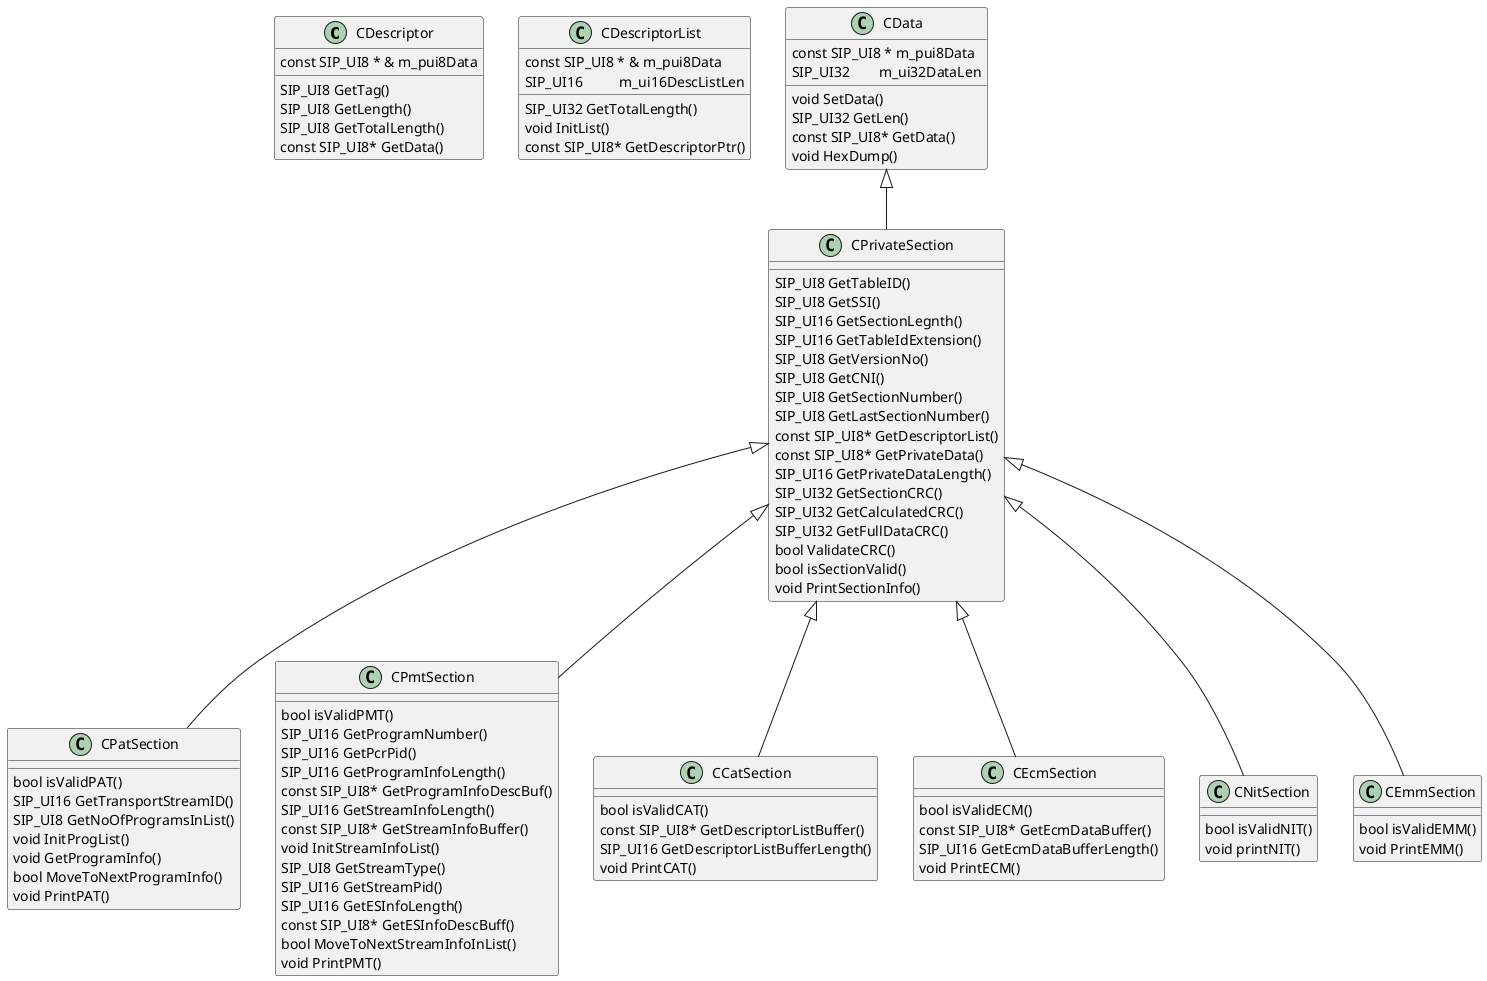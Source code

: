 @startuml

class CDescriptor {
    const SIP_UI8 * & m_pui8Data
    SIP_UI8 GetTag()
    SIP_UI8 GetLength()
    SIP_UI8 GetTotalLength()
    const SIP_UI8* GetData()
}

class CDescriptorList {
    const SIP_UI8 * & m_pui8Data
    SIP_UI16          m_ui16DescListLen
    SIP_UI32 GetTotalLength()
    void InitList()
    const SIP_UI8* GetDescriptorPtr()
}

class CData {
    const SIP_UI8 * m_pui8Data
    SIP_UI32        m_ui32DataLen
    void SetData()
    SIP_UI32 GetLen()
    const SIP_UI8* GetData()
    void HexDump()
}

class CPrivateSection {
    SIP_UI8 GetTableID()
    SIP_UI8 GetSSI()
    SIP_UI16 GetSectionLegnth()
    SIP_UI16 GetTableIdExtension()
    SIP_UI8 GetVersionNo()
    SIP_UI8 GetCNI()
    SIP_UI8 GetSectionNumber()
    SIP_UI8 GetLastSectionNumber()
    const SIP_UI8* GetDescriptorList()
    const SIP_UI8* GetPrivateData()
    SIP_UI16 GetPrivateDataLength()
    SIP_UI32 GetSectionCRC()
    SIP_UI32 GetCalculatedCRC()
    SIP_UI32 GetFullDataCRC()
    bool ValidateCRC()
    bool isSectionValid()
    void PrintSectionInfo()
}

class CPatSection {
    bool isValidPAT()
    SIP_UI16 GetTransportStreamID()
    SIP_UI8 GetNoOfProgramsInList()
    void InitProgList()
    void GetProgramInfo()
    bool MoveToNextProgramInfo()
    void PrintPAT()
}

class CPmtSection {
    bool isValidPMT()
    SIP_UI16 GetProgramNumber()
    SIP_UI16 GetPcrPid()
    SIP_UI16 GetProgramInfoLength()
    const SIP_UI8* GetProgramInfoDescBuf()
    SIP_UI16 GetStreamInfoLength()
    const SIP_UI8* GetStreamInfoBuffer()
    void InitStreamInfoList()
    SIP_UI8 GetStreamType()
    SIP_UI16 GetStreamPid()
    SIP_UI16 GetESInfoLength()
    const SIP_UI8* GetESInfoDescBuff()
    bool MoveToNextStreamInfoInList()
    void PrintPMT()
}

class CCatSection {
    bool isValidCAT()
    const SIP_UI8* GetDescriptorListBuffer()
    SIP_UI16 GetDescriptorListBufferLength()
    void PrintCAT()
}

class CEcmSection {
    bool isValidECM()
    const SIP_UI8* GetEcmDataBuffer()
    SIP_UI16 GetEcmDataBufferLength()
    void PrintECM()
}

class CNitSection {
    bool isValidNIT()
    void printNIT()
}

class CEmmSection {
    bool isValidEMM()
    void PrintEMM()
}

CData <|-- CPrivateSection


CPrivateSection <|-- CPatSection

CPrivateSection <|-- CPmtSection

CPrivateSection <|-- CCatSection

CPrivateSection <|-- CNitSection

CPrivateSection <|-- CEcmSection

CPrivateSection <|-- CEmmSection

@enduml